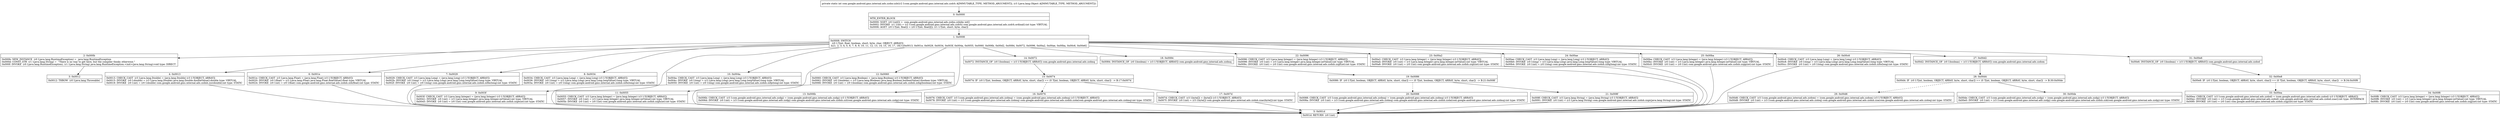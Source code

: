digraph "CFG forcom.google.android.gms.internal.ads.zzdnr.zzb(Lcom\/google\/android\/gms\/internal\/ads\/zzdrh;Ljava\/lang\/Object;)I" {
Node_0 [shape=record,label="{0\:\ 0x0000|MTH_ENTER_BLOCK\l|0x0000: SGET  (r0 I:int[]) =  com.google.android.gms.internal.ads.zzdns.zzhdm int[] \l0x0002: INVOKE  (r1 I:int) = (r2 I:com.google.android.gms.internal.ads.zzdrh) com.google.android.gms.internal.ads.zzdrh.ordinal():int type: VIRTUAL \l0x0006: AGET  (r0 I:?[int, float]) = (r0 I:?[int, float][]), (r1 I:?[int, short, byte, char]) \l}"];
Node_1 [shape=record,label="{1\:\ 0x0008|0x0008: SWITCH  \l  (r0 I:?[int, float, boolean, short, byte, char, OBJECT, ARRAY])\l k:[1, 2, 3, 4, 5, 6, 7, 8, 9, 10, 11, 12, 13, 14, 15, 16, 17, 18] t:[0x0013, 0x001e, 0x0029, 0x0034, 0x003f, 0x004a, 0x0055, 0x0060, 0x006b, 0x00d2, 0x0084, 0x0072, 0x0096, 0x00a2, 0x00ae, 0x00ba, 0x00c6, 0x00e6] \l}"];
Node_2 [shape=record,label="{2\:\ 0x000b|0x000b: NEW_INSTANCE  (r0 I:java.lang.RuntimeException) =  java.lang.RuntimeException \l0x000d: CONST_STR  (r1 I:java.lang.String) =  \"There is no way to get here, but the compiler thinks otherwise.\" \l0x000f: INVOKE  (r0 I:java.lang.RuntimeException), (r1 I:java.lang.String) java.lang.RuntimeException.\<init\>(java.lang.String):void type: DIRECT \l}"];
Node_3 [shape=record,label="{3\:\ 0x0012|0x0012: THROW  (r0 I:java.lang.Throwable) \l}"];
Node_4 [shape=record,label="{4\:\ 0x0013|0x0013: CHECK_CAST  (r3 I:java.lang.Double) = (java.lang.Double) (r3 I:?[OBJECT, ARRAY]) \l0x0015: INVOKE  (r0 I:double) = (r3 I:java.lang.Double) java.lang.Double.doubleValue():double type: VIRTUAL \l0x0019: INVOKE  (r0 I:int) = (r0 I:double) com.google.android.gms.internal.ads.zzdnh.zzc(double):int type: STATIC \l}"];
Node_5 [shape=record,label="{5\:\ 0x001d|0x001d: RETURN  (r0 I:int) \l}"];
Node_6 [shape=record,label="{6\:\ 0x001e|0x001e: CHECK_CAST  (r3 I:java.lang.Float) = (java.lang.Float) (r3 I:?[OBJECT, ARRAY]) \l0x0020: INVOKE  (r0 I:float) = (r3 I:java.lang.Float) java.lang.Float.floatValue():float type: VIRTUAL \l0x0024: INVOKE  (r0 I:int) = (r0 I:float) com.google.android.gms.internal.ads.zzdnh.zzh(float):int type: STATIC \l}"];
Node_7 [shape=record,label="{7\:\ 0x0029|0x0029: CHECK_CAST  (r3 I:java.lang.Long) = (java.lang.Long) (r3 I:?[OBJECT, ARRAY]) \l0x002b: INVOKE  (r0 I:long) = (r3 I:java.lang.Long) java.lang.Long.longValue():long type: VIRTUAL \l0x002f: INVOKE  (r0 I:int) = (r0 I:long) com.google.android.gms.internal.ads.zzdnh.zzfm(long):int type: STATIC \l}"];
Node_8 [shape=record,label="{8\:\ 0x0034|0x0034: CHECK_CAST  (r3 I:java.lang.Long) = (java.lang.Long) (r3 I:?[OBJECT, ARRAY]) \l0x0036: INVOKE  (r0 I:long) = (r3 I:java.lang.Long) java.lang.Long.longValue():long type: VIRTUAL \l0x003a: INVOKE  (r0 I:int) = (r0 I:long) com.google.android.gms.internal.ads.zzdnh.zzfn(long):int type: STATIC \l}"];
Node_9 [shape=record,label="{9\:\ 0x003f|0x003f: CHECK_CAST  (r3 I:java.lang.Integer) = (java.lang.Integer) (r3 I:?[OBJECT, ARRAY]) \l0x0041: INVOKE  (r0 I:int) = (r3 I:java.lang.Integer) java.lang.Integer.intValue():int type: VIRTUAL \l0x0045: INVOKE  (r0 I:int) = (r0 I:int) com.google.android.gms.internal.ads.zzdnh.zzge(int):int type: STATIC \l}"];
Node_10 [shape=record,label="{10\:\ 0x004a|0x004a: CHECK_CAST  (r3 I:java.lang.Long) = (java.lang.Long) (r3 I:?[OBJECT, ARRAY]) \l0x004c: INVOKE  (r0 I:long) = (r3 I:java.lang.Long) java.lang.Long.longValue():long type: VIRTUAL \l0x0050: INVOKE  (r0 I:int) = (r0 I:long) com.google.android.gms.internal.ads.zzdnh.zzfp(long):int type: STATIC \l}"];
Node_11 [shape=record,label="{11\:\ 0x0055|0x0055: CHECK_CAST  (r3 I:java.lang.Integer) = (java.lang.Integer) (r3 I:?[OBJECT, ARRAY]) \l0x0057: INVOKE  (r0 I:int) = (r3 I:java.lang.Integer) java.lang.Integer.intValue():int type: VIRTUAL \l0x005b: INVOKE  (r0 I:int) = (r0 I:int) com.google.android.gms.internal.ads.zzdnh.zzgh(int):int type: STATIC \l}"];
Node_12 [shape=record,label="{12\:\ 0x0060|0x0060: CHECK_CAST  (r3 I:java.lang.Boolean) = (java.lang.Boolean) (r3 I:?[OBJECT, ARRAY]) \l0x0062: INVOKE  (r0 I:boolean) = (r3 I:java.lang.Boolean) java.lang.Boolean.booleanValue():boolean type: VIRTUAL \l0x0066: INVOKE  (r0 I:int) = (r0 I:boolean) com.google.android.gms.internal.ads.zzdnh.zzbg(boolean):int type: STATIC \l}"];
Node_13 [shape=record,label="{13\:\ 0x006b|0x006b: CHECK_CAST  (r3 I:com.google.android.gms.internal.ads.zzdpj) = (com.google.android.gms.internal.ads.zzdpj) (r3 I:?[OBJECT, ARRAY]) \l0x006d: INVOKE  (r0 I:int) = (r3 I:com.google.android.gms.internal.ads.zzdpj) com.google.android.gms.internal.ads.zzdnh.zzl(com.google.android.gms.internal.ads.zzdpj):int type: STATIC \l}"];
Node_14 [shape=record,label="{14\:\ 0x0072|0x0072: INSTANCE_OF  (r0 I:boolean) = (r3 I:?[OBJECT, ARRAY]) com.google.android.gms.internal.ads.zzdmq \l}"];
Node_15 [shape=record,label="{15\:\ 0x0074|0x0074: IF  (r0 I:?[int, boolean, OBJECT, ARRAY, byte, short, char]) == (0 ?[int, boolean, OBJECT, ARRAY, byte, short, char])  \-\> B:17:0x007d \l}"];
Node_16 [shape=record,label="{16\:\ 0x0076|0x0076: CHECK_CAST  (r3 I:com.google.android.gms.internal.ads.zzdmq) = (com.google.android.gms.internal.ads.zzdmq) (r3 I:?[OBJECT, ARRAY]) \l0x0078: INVOKE  (r0 I:int) = (r3 I:com.google.android.gms.internal.ads.zzdmq) com.google.android.gms.internal.ads.zzdnh.zzda(com.google.android.gms.internal.ads.zzdmq):int type: STATIC \l}"];
Node_17 [shape=record,label="{17\:\ 0x007d|0x007d: CHECK_CAST  (r3 I:byte[]) = (byte[]) (r3 I:?[OBJECT, ARRAY]) \l0x007f: INVOKE  (r0 I:int) = (r3 I:byte[]) com.google.android.gms.internal.ads.zzdnh.zzac(byte[]):int type: STATIC \l}"];
Node_18 [shape=record,label="{18\:\ 0x0084|0x0084: INSTANCE_OF  (r0 I:boolean) = (r3 I:?[OBJECT, ARRAY]) com.google.android.gms.internal.ads.zzdmq \l}"];
Node_19 [shape=record,label="{19\:\ 0x0086|0x0086: IF  (r0 I:?[int, boolean, OBJECT, ARRAY, byte, short, char]) == (0 ?[int, boolean, OBJECT, ARRAY, byte, short, char])  \-\> B:21:0x008f \l}"];
Node_20 [shape=record,label="{20\:\ 0x0088|0x0088: CHECK_CAST  (r3 I:com.google.android.gms.internal.ads.zzdmq) = (com.google.android.gms.internal.ads.zzdmq) (r3 I:?[OBJECT, ARRAY]) \l0x008a: INVOKE  (r0 I:int) = (r3 I:com.google.android.gms.internal.ads.zzdmq) com.google.android.gms.internal.ads.zzdnh.zzda(com.google.android.gms.internal.ads.zzdmq):int type: STATIC \l}"];
Node_21 [shape=record,label="{21\:\ 0x008f|0x008f: CHECK_CAST  (r3 I:java.lang.String) = (java.lang.String) (r3 I:?[OBJECT, ARRAY]) \l0x0091: INVOKE  (r0 I:int) = (r3 I:java.lang.String) com.google.android.gms.internal.ads.zzdnh.zzgx(java.lang.String):int type: STATIC \l}"];
Node_22 [shape=record,label="{22\:\ 0x0096|0x0096: CHECK_CAST  (r3 I:java.lang.Integer) = (java.lang.Integer) (r3 I:?[OBJECT, ARRAY]) \l0x0098: INVOKE  (r0 I:int) = (r3 I:java.lang.Integer) java.lang.Integer.intValue():int type: VIRTUAL \l0x009c: INVOKE  (r0 I:int) = (r0 I:int) com.google.android.gms.internal.ads.zzdnh.zzgf(int):int type: STATIC \l}"];
Node_23 [shape=record,label="{23\:\ 0x00a2|0x00a2: CHECK_CAST  (r3 I:java.lang.Integer) = (java.lang.Integer) (r3 I:?[OBJECT, ARRAY]) \l0x00a4: INVOKE  (r0 I:int) = (r3 I:java.lang.Integer) java.lang.Integer.intValue():int type: VIRTUAL \l0x00a8: INVOKE  (r0 I:int) = (r0 I:int) com.google.android.gms.internal.ads.zzdnh.zzgi(int):int type: STATIC \l}"];
Node_24 [shape=record,label="{24\:\ 0x00ae|0x00ae: CHECK_CAST  (r3 I:java.lang.Long) = (java.lang.Long) (r3 I:?[OBJECT, ARRAY]) \l0x00b0: INVOKE  (r0 I:long) = (r3 I:java.lang.Long) java.lang.Long.longValue():long type: VIRTUAL \l0x00b4: INVOKE  (r0 I:int) = (r0 I:long) com.google.android.gms.internal.ads.zzdnh.zzfq(long):int type: STATIC \l}"];
Node_25 [shape=record,label="{25\:\ 0x00ba|0x00ba: CHECK_CAST  (r3 I:java.lang.Integer) = (java.lang.Integer) (r3 I:?[OBJECT, ARRAY]) \l0x00bc: INVOKE  (r0 I:int) = (r3 I:java.lang.Integer) java.lang.Integer.intValue():int type: VIRTUAL \l0x00c0: INVOKE  (r0 I:int) = (r0 I:int) com.google.android.gms.internal.ads.zzdnh.zzgg(int):int type: STATIC \l}"];
Node_26 [shape=record,label="{26\:\ 0x00c6|0x00c6: CHECK_CAST  (r3 I:java.lang.Long) = (java.lang.Long) (r3 I:?[OBJECT, ARRAY]) \l0x00c8: INVOKE  (r0 I:long) = (r3 I:java.lang.Long) java.lang.Long.longValue():long type: VIRTUAL \l0x00cc: INVOKE  (r0 I:int) = (r0 I:long) com.google.android.gms.internal.ads.zzdnh.zzfo(long):int type: STATIC \l}"];
Node_27 [shape=record,label="{27\:\ 0x00d2|0x00d2: INSTANCE_OF  (r0 I:boolean) = (r3 I:?[OBJECT, ARRAY]) com.google.android.gms.internal.ads.zzdom \l}"];
Node_28 [shape=record,label="{28\:\ 0x00d4|0x00d4: IF  (r0 I:?[int, boolean, OBJECT, ARRAY, byte, short, char]) == (0 ?[int, boolean, OBJECT, ARRAY, byte, short, char])  \-\> B:30:0x00de \l}"];
Node_29 [shape=record,label="{29\:\ 0x00d6|0x00d6: CHECK_CAST  (r3 I:com.google.android.gms.internal.ads.zzdom) = (com.google.android.gms.internal.ads.zzdom) (r3 I:?[OBJECT, ARRAY]) \l0x00d8: INVOKE  (r0 I:int) = (r3 I:com.google.android.gms.internal.ads.zzdoq) com.google.android.gms.internal.ads.zzdnh.zza(com.google.android.gms.internal.ads.zzdoq):int type: STATIC \l}"];
Node_30 [shape=record,label="{30\:\ 0x00de|0x00de: CHECK_CAST  (r3 I:com.google.android.gms.internal.ads.zzdpj) = (com.google.android.gms.internal.ads.zzdpj) (r3 I:?[OBJECT, ARRAY]) \l0x00e0: INVOKE  (r0 I:int) = (r3 I:com.google.android.gms.internal.ads.zzdpj) com.google.android.gms.internal.ads.zzdnh.zzk(com.google.android.gms.internal.ads.zzdpj):int type: STATIC \l}"];
Node_31 [shape=record,label="{31\:\ 0x00e6|0x00e6: INSTANCE_OF  (r0 I:boolean) = (r3 I:?[OBJECT, ARRAY]) com.google.android.gms.internal.ads.zzdod \l}"];
Node_32 [shape=record,label="{32\:\ 0x00e8|0x00e8: IF  (r0 I:?[int, boolean, OBJECT, ARRAY, byte, short, char]) == (0 ?[int, boolean, OBJECT, ARRAY, byte, short, char])  \-\> B:34:0x00f6 \l}"];
Node_33 [shape=record,label="{33\:\ 0x00ea|0x00ea: CHECK_CAST  (r3 I:com.google.android.gms.internal.ads.zzdod) = (com.google.android.gms.internal.ads.zzdod) (r3 I:?[OBJECT, ARRAY]) \l0x00ec: INVOKE  (r0 I:int) = (r3 I:com.google.android.gms.internal.ads.zzdod) com.google.android.gms.internal.ads.zzdod.zzac():int type: INTERFACE \l0x00f0: INVOKE  (r0 I:int) = (r0 I:int) com.google.android.gms.internal.ads.zzdnh.zzgj(int):int type: STATIC \l}"];
Node_34 [shape=record,label="{34\:\ 0x00f6|0x00f6: CHECK_CAST  (r3 I:java.lang.Integer) = (java.lang.Integer) (r3 I:?[OBJECT, ARRAY]) \l0x00f8: INVOKE  (r0 I:int) = (r3 I:java.lang.Integer) java.lang.Integer.intValue():int type: VIRTUAL \l0x00fc: INVOKE  (r0 I:int) = (r0 I:int) com.google.android.gms.internal.ads.zzdnh.zzgj(int):int type: STATIC \l}"];
MethodNode[shape=record,label="{private static int com.google.android.gms.internal.ads.zzdnr.zzb((r2 I:com.google.android.gms.internal.ads.zzdrh A[IMMUTABLE_TYPE, METHOD_ARGUMENT]), (r3 I:java.lang.Object A[IMMUTABLE_TYPE, METHOD_ARGUMENT])) }"];
MethodNode -> Node_0;
Node_0 -> Node_1;
Node_1 -> Node_2;
Node_1 -> Node_4;
Node_1 -> Node_6;
Node_1 -> Node_7;
Node_1 -> Node_8;
Node_1 -> Node_9;
Node_1 -> Node_10;
Node_1 -> Node_11;
Node_1 -> Node_12;
Node_1 -> Node_13;
Node_1 -> Node_14;
Node_1 -> Node_18;
Node_1 -> Node_22;
Node_1 -> Node_23;
Node_1 -> Node_24;
Node_1 -> Node_25;
Node_1 -> Node_26;
Node_1 -> Node_27;
Node_1 -> Node_31;
Node_2 -> Node_3;
Node_4 -> Node_5;
Node_6 -> Node_5;
Node_7 -> Node_5;
Node_8 -> Node_5;
Node_9 -> Node_5;
Node_10 -> Node_5;
Node_11 -> Node_5;
Node_12 -> Node_5;
Node_13 -> Node_5;
Node_14 -> Node_15;
Node_15 -> Node_16[style=dashed];
Node_15 -> Node_17;
Node_16 -> Node_5;
Node_17 -> Node_5;
Node_18 -> Node_19;
Node_19 -> Node_20[style=dashed];
Node_19 -> Node_21;
Node_20 -> Node_5;
Node_21 -> Node_5;
Node_22 -> Node_5;
Node_23 -> Node_5;
Node_24 -> Node_5;
Node_25 -> Node_5;
Node_26 -> Node_5;
Node_27 -> Node_28;
Node_28 -> Node_29[style=dashed];
Node_28 -> Node_30;
Node_29 -> Node_5;
Node_30 -> Node_5;
Node_31 -> Node_32;
Node_32 -> Node_33[style=dashed];
Node_32 -> Node_34;
Node_33 -> Node_5;
Node_34 -> Node_5;
}

